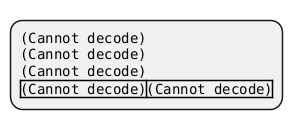 @startmindmap

*:<img:images/img_350.png>
<img:images/img_349.png>
<img:images/img_348.png>
|<img:images/img_351.png>|<img:images/img_352.png>|;
@endmindmap
